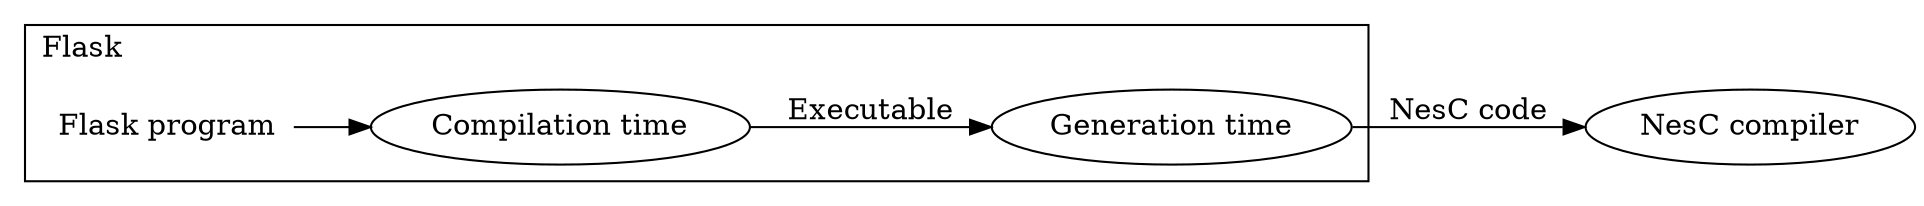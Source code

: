 digraph G
{
    rankdir = LR;
    compound=true;
    nesc_comp[label="NesC compiler"];
    hsfile[label="Flask program", shape=none];
    comp_time[label="Compilation time"];
    gen_time[label="Generation time"];
    
    subgraph cluster_flask {
        labeljust="l"
        label="Flask";
        
        // This isn't complete, some steps are still missing and maybe
        // we should split it up in several smaller
        // graphs. (E.g. compile-time and generation-time)        
        hsfile -> comp_time;
        comp_time -> gen_time [label="Executable"];
    }
    gen_time -> nesc_comp [label="NesC code"];
    
}
